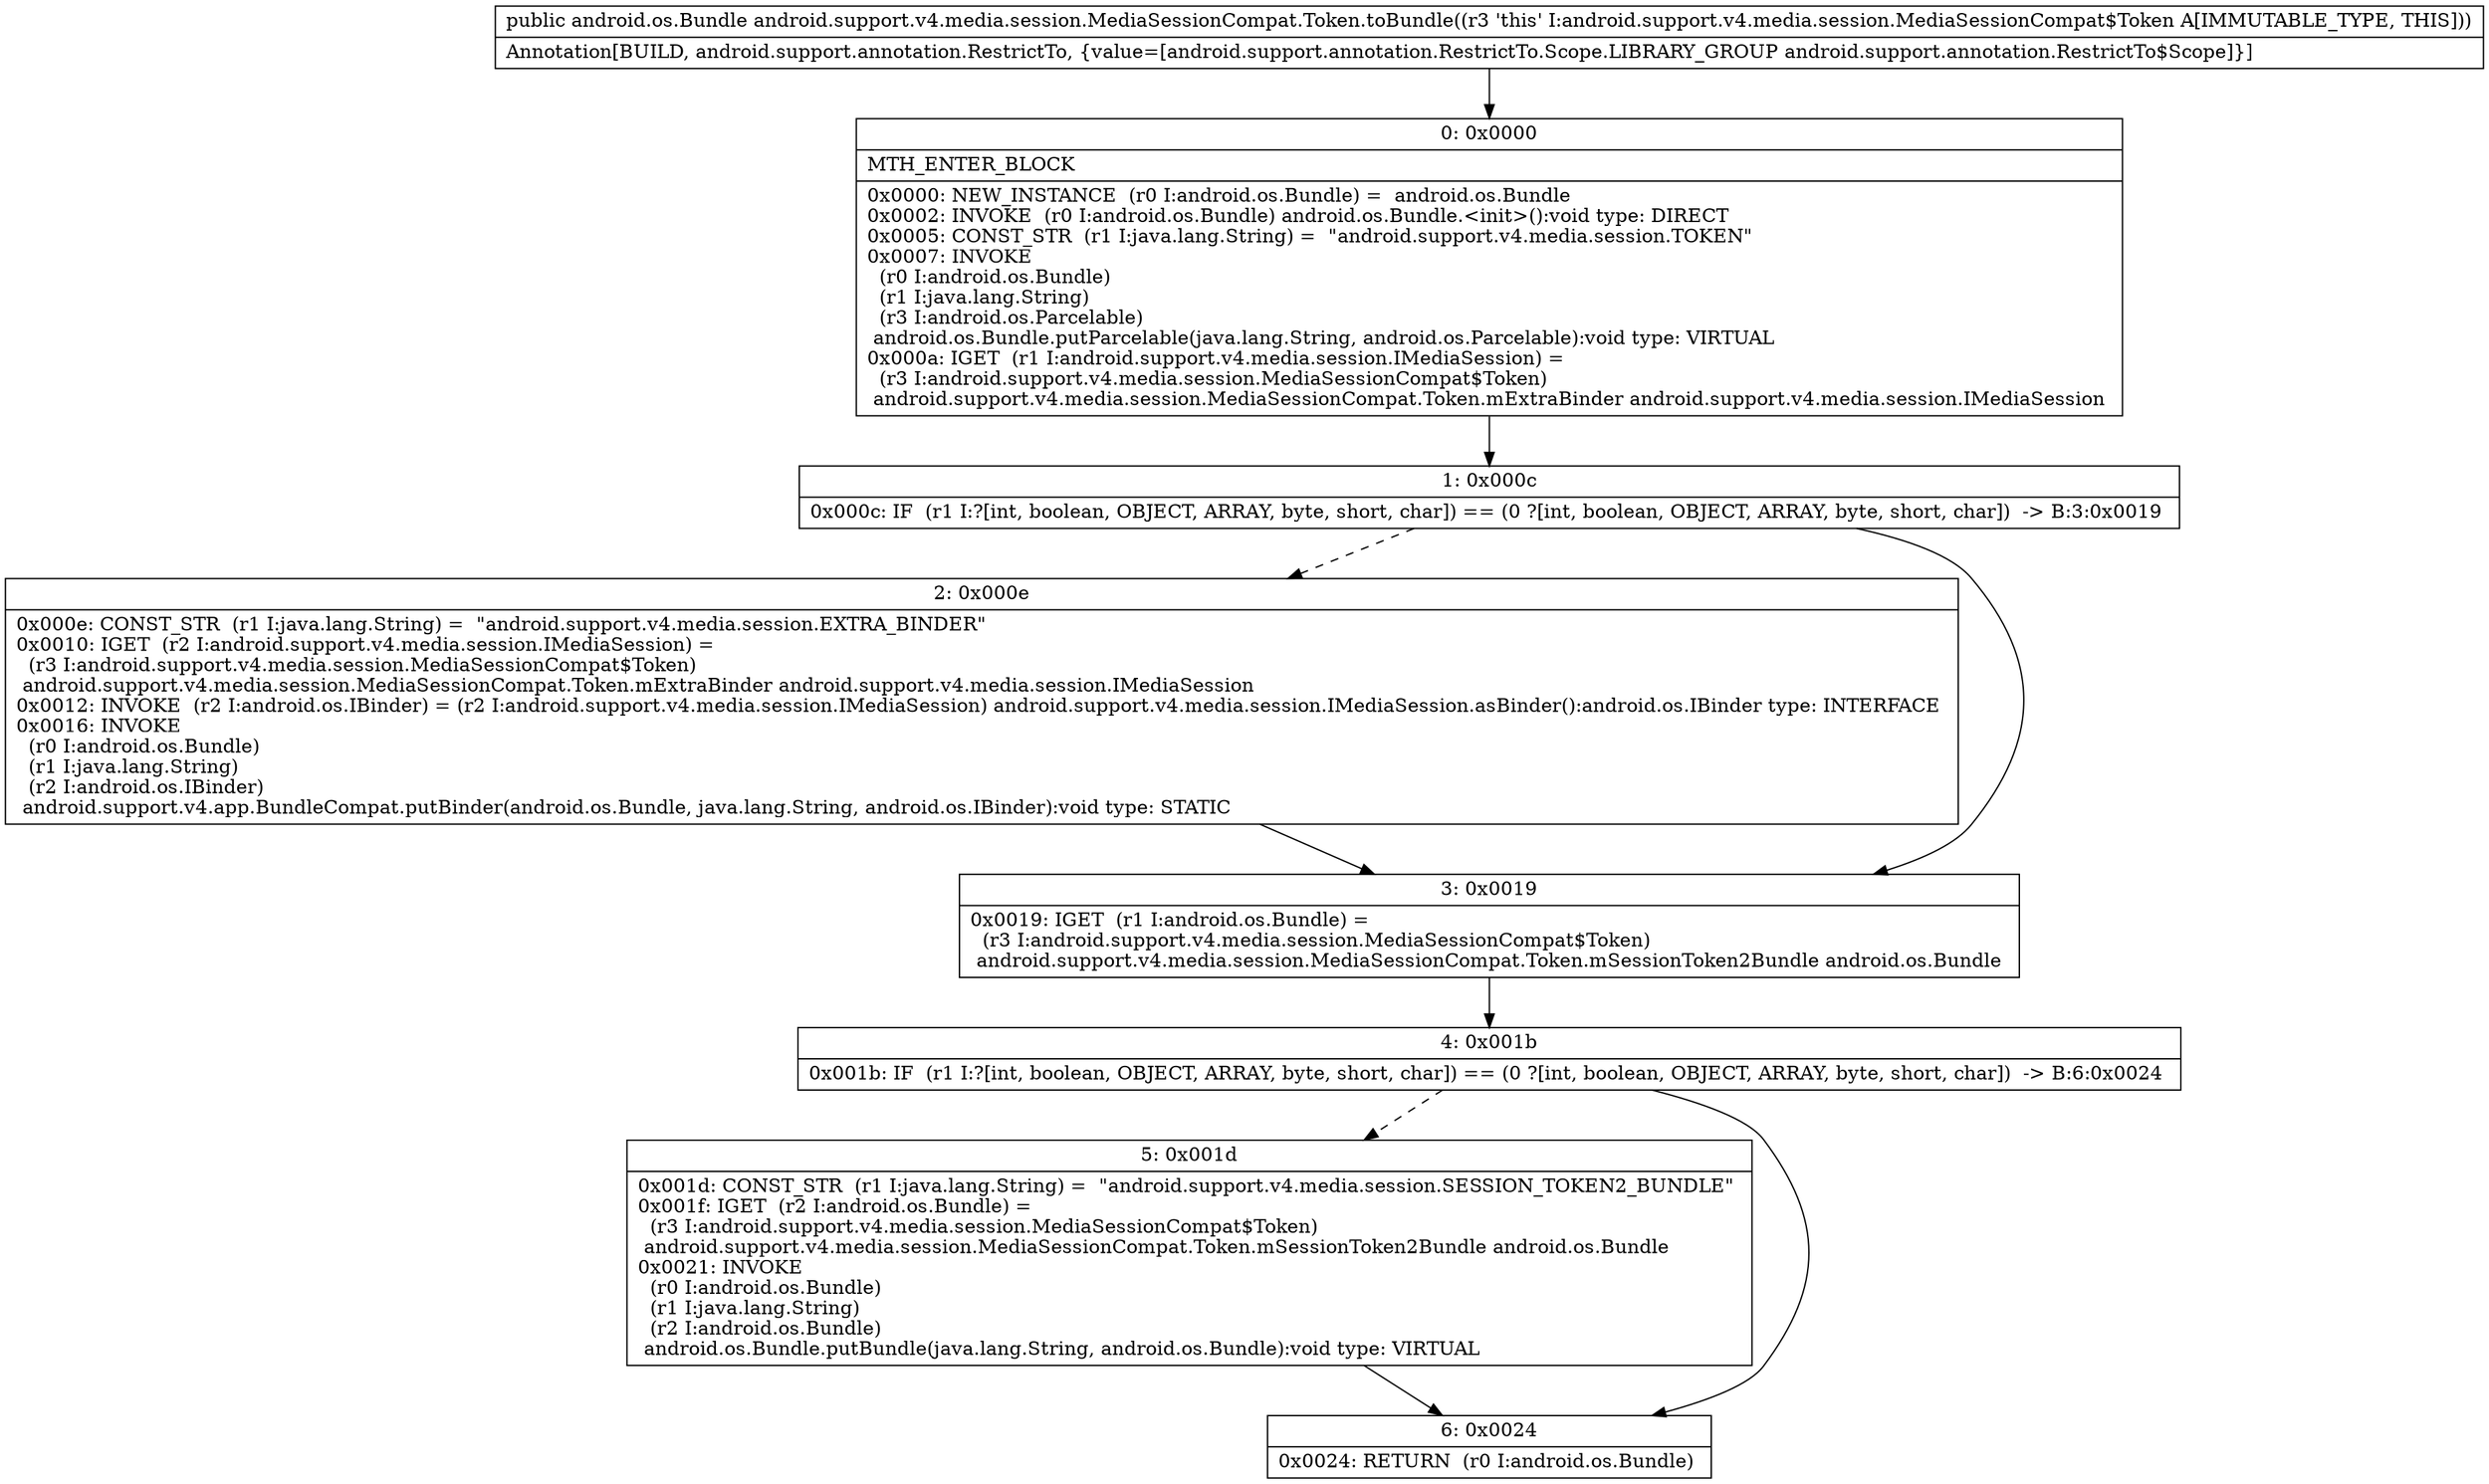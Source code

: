 digraph "CFG forandroid.support.v4.media.session.MediaSessionCompat.Token.toBundle()Landroid\/os\/Bundle;" {
Node_0 [shape=record,label="{0\:\ 0x0000|MTH_ENTER_BLOCK\l|0x0000: NEW_INSTANCE  (r0 I:android.os.Bundle) =  android.os.Bundle \l0x0002: INVOKE  (r0 I:android.os.Bundle) android.os.Bundle.\<init\>():void type: DIRECT \l0x0005: CONST_STR  (r1 I:java.lang.String) =  \"android.support.v4.media.session.TOKEN\" \l0x0007: INVOKE  \l  (r0 I:android.os.Bundle)\l  (r1 I:java.lang.String)\l  (r3 I:android.os.Parcelable)\l android.os.Bundle.putParcelable(java.lang.String, android.os.Parcelable):void type: VIRTUAL \l0x000a: IGET  (r1 I:android.support.v4.media.session.IMediaSession) = \l  (r3 I:android.support.v4.media.session.MediaSessionCompat$Token)\l android.support.v4.media.session.MediaSessionCompat.Token.mExtraBinder android.support.v4.media.session.IMediaSession \l}"];
Node_1 [shape=record,label="{1\:\ 0x000c|0x000c: IF  (r1 I:?[int, boolean, OBJECT, ARRAY, byte, short, char]) == (0 ?[int, boolean, OBJECT, ARRAY, byte, short, char])  \-\> B:3:0x0019 \l}"];
Node_2 [shape=record,label="{2\:\ 0x000e|0x000e: CONST_STR  (r1 I:java.lang.String) =  \"android.support.v4.media.session.EXTRA_BINDER\" \l0x0010: IGET  (r2 I:android.support.v4.media.session.IMediaSession) = \l  (r3 I:android.support.v4.media.session.MediaSessionCompat$Token)\l android.support.v4.media.session.MediaSessionCompat.Token.mExtraBinder android.support.v4.media.session.IMediaSession \l0x0012: INVOKE  (r2 I:android.os.IBinder) = (r2 I:android.support.v4.media.session.IMediaSession) android.support.v4.media.session.IMediaSession.asBinder():android.os.IBinder type: INTERFACE \l0x0016: INVOKE  \l  (r0 I:android.os.Bundle)\l  (r1 I:java.lang.String)\l  (r2 I:android.os.IBinder)\l android.support.v4.app.BundleCompat.putBinder(android.os.Bundle, java.lang.String, android.os.IBinder):void type: STATIC \l}"];
Node_3 [shape=record,label="{3\:\ 0x0019|0x0019: IGET  (r1 I:android.os.Bundle) = \l  (r3 I:android.support.v4.media.session.MediaSessionCompat$Token)\l android.support.v4.media.session.MediaSessionCompat.Token.mSessionToken2Bundle android.os.Bundle \l}"];
Node_4 [shape=record,label="{4\:\ 0x001b|0x001b: IF  (r1 I:?[int, boolean, OBJECT, ARRAY, byte, short, char]) == (0 ?[int, boolean, OBJECT, ARRAY, byte, short, char])  \-\> B:6:0x0024 \l}"];
Node_5 [shape=record,label="{5\:\ 0x001d|0x001d: CONST_STR  (r1 I:java.lang.String) =  \"android.support.v4.media.session.SESSION_TOKEN2_BUNDLE\" \l0x001f: IGET  (r2 I:android.os.Bundle) = \l  (r3 I:android.support.v4.media.session.MediaSessionCompat$Token)\l android.support.v4.media.session.MediaSessionCompat.Token.mSessionToken2Bundle android.os.Bundle \l0x0021: INVOKE  \l  (r0 I:android.os.Bundle)\l  (r1 I:java.lang.String)\l  (r2 I:android.os.Bundle)\l android.os.Bundle.putBundle(java.lang.String, android.os.Bundle):void type: VIRTUAL \l}"];
Node_6 [shape=record,label="{6\:\ 0x0024|0x0024: RETURN  (r0 I:android.os.Bundle) \l}"];
MethodNode[shape=record,label="{public android.os.Bundle android.support.v4.media.session.MediaSessionCompat.Token.toBundle((r3 'this' I:android.support.v4.media.session.MediaSessionCompat$Token A[IMMUTABLE_TYPE, THIS]))  | Annotation[BUILD, android.support.annotation.RestrictTo, \{value=[android.support.annotation.RestrictTo.Scope.LIBRARY_GROUP android.support.annotation.RestrictTo$Scope]\}]\l}"];
MethodNode -> Node_0;
Node_0 -> Node_1;
Node_1 -> Node_2[style=dashed];
Node_1 -> Node_3;
Node_2 -> Node_3;
Node_3 -> Node_4;
Node_4 -> Node_5[style=dashed];
Node_4 -> Node_6;
Node_5 -> Node_6;
}

